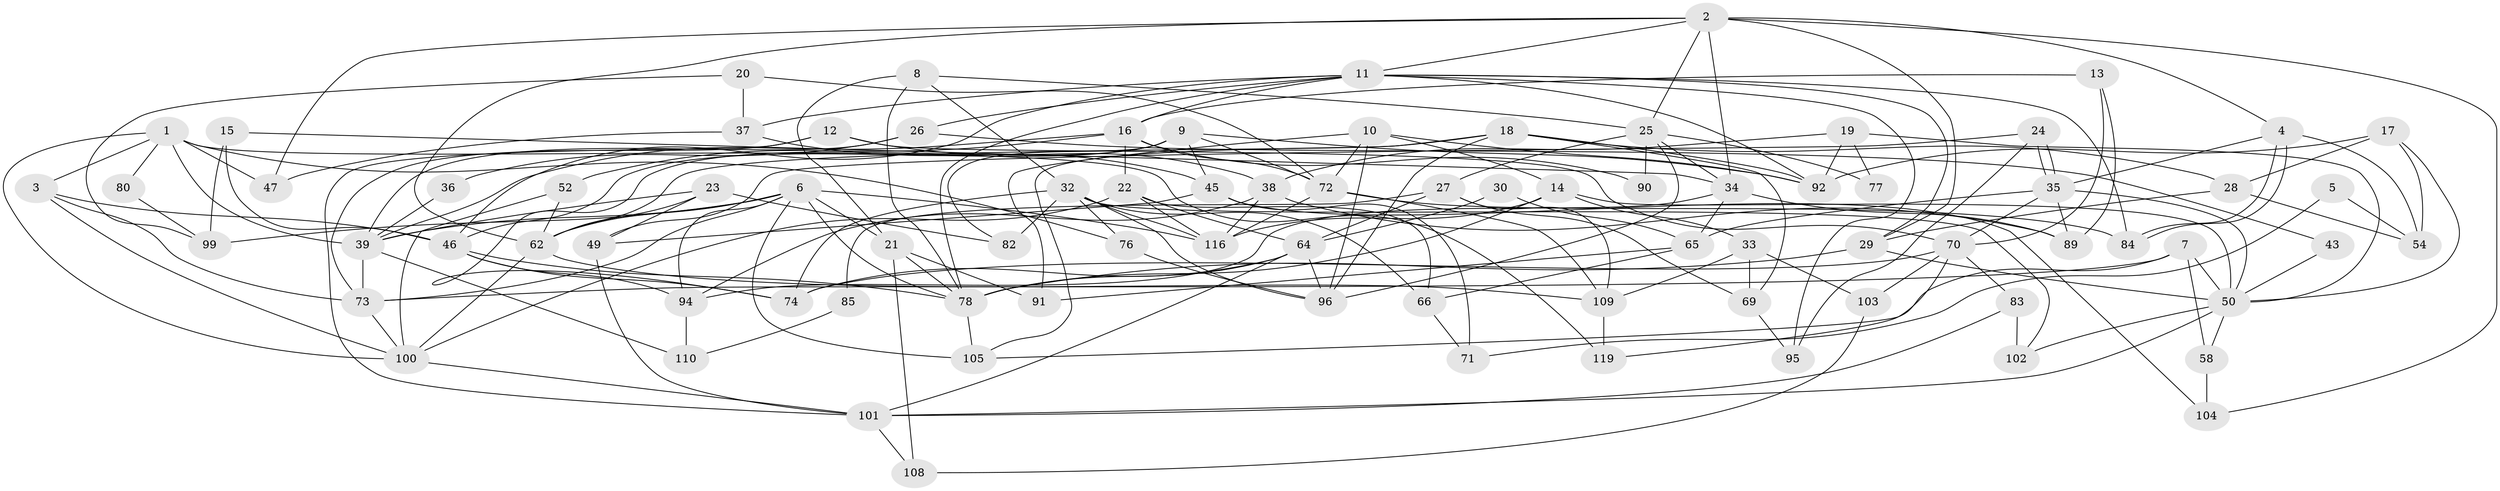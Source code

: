 // original degree distribution, {4: 0.33884297520661155, 3: 0.2809917355371901, 5: 0.1652892561983471, 2: 0.09090909090909091, 6: 0.08264462809917356, 7: 0.03305785123966942, 8: 0.008264462809917356}
// Generated by graph-tools (version 1.1) at 2025/18/03/04/25 18:18:55]
// undirected, 84 vertices, 198 edges
graph export_dot {
graph [start="1"]
  node [color=gray90,style=filled];
  1 [super="+57"];
  2 [super="+87"];
  3 [super="+51"];
  4;
  5;
  6 [super="+61+42"];
  7;
  8;
  9 [super="+63"];
  10 [super="+75"];
  11 [super="+55+41"];
  12;
  13;
  14;
  15;
  16 [super="+48"];
  17;
  18 [super="+53+40"];
  19;
  20;
  21 [super="+115"];
  22 [super="+120"];
  23 [super="+88"];
  24;
  25 [super="+31"];
  26;
  27 [super="+60"];
  28;
  29 [super="+59"];
  30;
  32 [super="+98"];
  33;
  34 [super="+68"];
  35 [super="+44"];
  36;
  37;
  38 [super="+56"];
  39 [super="+67"];
  43;
  45;
  46 [super="+86"];
  47;
  49;
  50 [super="+79"];
  52;
  54 [super="+112"];
  58;
  62 [super="+81"];
  64 [super="+107"];
  65;
  66;
  69;
  70;
  71;
  72;
  73;
  74;
  76;
  77;
  78 [super="+97"];
  80;
  82;
  83;
  84;
  85;
  89;
  90;
  91;
  92;
  94;
  95;
  96 [super="+114+111"];
  99;
  100;
  101 [super="+113"];
  102;
  103;
  104;
  105;
  108;
  109;
  110;
  116 [super="+118"];
  119;
  1 -- 3;
  1 -- 119;
  1 -- 39;
  1 -- 80;
  1 -- 100;
  1 -- 76;
  1 -- 47;
  2 -- 29;
  2 -- 34;
  2 -- 4;
  2 -- 104;
  2 -- 25;
  2 -- 62;
  2 -- 47;
  2 -- 11;
  3 -- 73;
  3 -- 46;
  3 -- 100;
  4 -- 84;
  4 -- 84;
  4 -- 35;
  4 -- 54;
  5 -- 54;
  5 -- 71;
  6 -- 73;
  6 -- 39;
  6 -- 116 [weight=2];
  6 -- 99;
  6 -- 21;
  6 -- 62;
  6 -- 105;
  6 -- 94;
  6 -- 78;
  7 -- 73;
  7 -- 50;
  7 -- 58;
  7 -- 105;
  8 -- 78;
  8 -- 21;
  8 -- 25;
  8 -- 32;
  9 -- 72;
  9 -- 82;
  9 -- 74;
  9 -- 92;
  9 -- 45;
  9 -- 46 [weight=2];
  10 -- 91;
  10 -- 14;
  10 -- 72;
  10 -- 92;
  10 -- 96;
  11 -- 84;
  11 -- 95;
  11 -- 37;
  11 -- 26;
  11 -- 46;
  11 -- 16;
  11 -- 92;
  11 -- 29;
  11 -- 78;
  12 -- 70;
  12 -- 73;
  12 -- 38;
  12 -- 101;
  13 -- 70;
  13 -- 89;
  13 -- 16;
  14 -- 33;
  14 -- 50;
  14 -- 78;
  14 -- 116;
  15 -- 46;
  15 -- 99;
  15 -- 34;
  16 -- 39;
  16 -- 52;
  16 -- 22 [weight=2];
  16 -- 72;
  16 -- 90;
  17 -- 92;
  17 -- 28;
  17 -- 54;
  17 -- 50;
  18 -- 92;
  18 -- 69;
  18 -- 105;
  18 -- 28;
  18 -- 62;
  18 -- 96;
  19 -- 92;
  19 -- 50;
  19 -- 77;
  19 -- 38;
  20 -- 72;
  20 -- 99;
  20 -- 37;
  21 -- 91;
  21 -- 108;
  21 -- 78;
  22 -- 66;
  22 -- 64;
  22 -- 116;
  22 -- 100;
  23 -- 49;
  23 -- 82;
  23 -- 62;
  23 -- 39;
  24 -- 95;
  24 -- 35;
  24 -- 35;
  24 -- 49;
  25 -- 27 [weight=2];
  25 -- 77;
  25 -- 96;
  25 -- 90;
  25 -- 34;
  26 -- 36;
  26 -- 43;
  26 -- 39;
  27 -- 64 [weight=2];
  27 -- 69;
  27 -- 109;
  27 -- 85;
  28 -- 29;
  28 -- 54;
  29 -- 50 [weight=2];
  29 -- 78;
  30 -- 65;
  30 -- 64;
  32 -- 102;
  32 -- 66;
  32 -- 76;
  32 -- 96;
  32 -- 82;
  32 -- 116;
  32 -- 74;
  33 -- 103;
  33 -- 69;
  33 -- 109;
  34 -- 89;
  34 -- 94;
  34 -- 65;
  35 -- 70;
  35 -- 65;
  35 -- 89;
  35 -- 50;
  36 -- 39;
  37 -- 45;
  37 -- 47;
  38 -- 89;
  38 -- 94;
  38 -- 116;
  39 -- 73;
  39 -- 110;
  43 -- 50;
  45 -- 104;
  45 -- 49;
  45 -- 71;
  46 -- 74;
  46 -- 94;
  46 -- 78;
  49 -- 101;
  50 -- 101;
  50 -- 102;
  50 -- 58;
  52 -- 100;
  52 -- 62;
  58 -- 104;
  62 -- 109;
  62 -- 100;
  64 -- 74;
  64 -- 101;
  64 -- 96;
  64 -- 78;
  65 -- 66;
  65 -- 91;
  66 -- 71;
  69 -- 95;
  70 -- 119;
  70 -- 74;
  70 -- 83;
  70 -- 103;
  72 -- 84;
  72 -- 109;
  72 -- 116;
  73 -- 100;
  76 -- 96;
  78 -- 105;
  80 -- 99;
  83 -- 102;
  83 -- 101;
  85 -- 110;
  94 -- 110;
  100 -- 101;
  101 -- 108;
  103 -- 108;
  109 -- 119;
}
